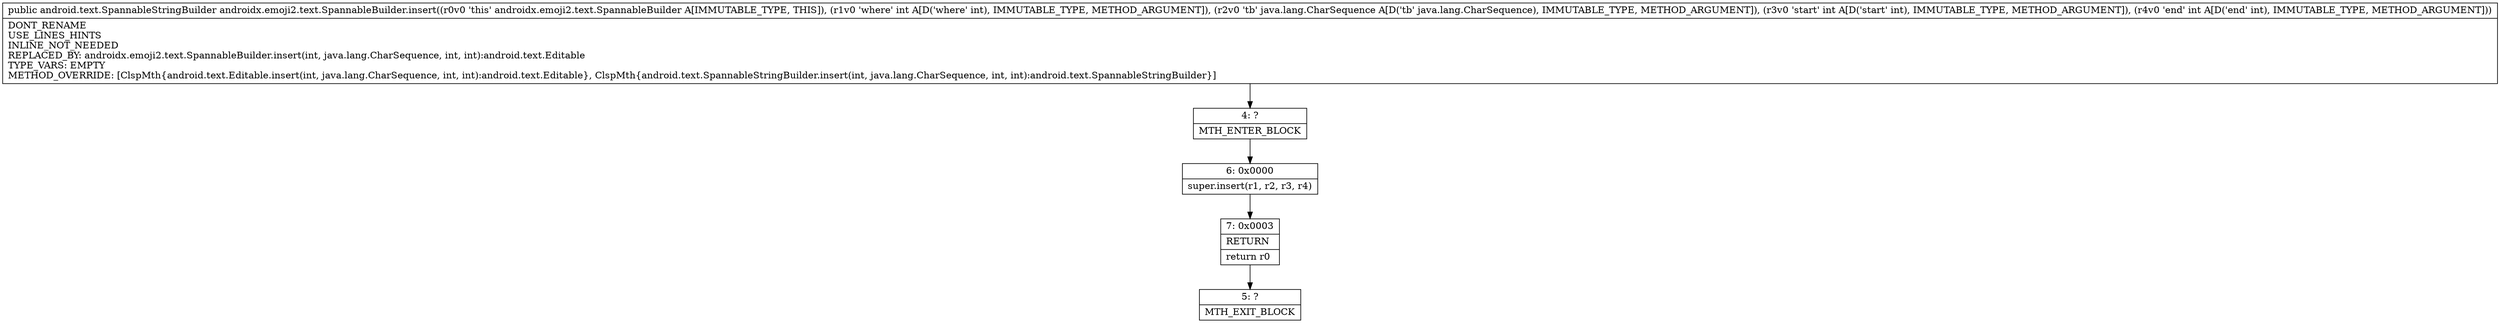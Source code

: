 digraph "CFG forandroidx.emoji2.text.SpannableBuilder.insert(ILjava\/lang\/CharSequence;II)Landroid\/text\/SpannableStringBuilder;" {
Node_4 [shape=record,label="{4\:\ ?|MTH_ENTER_BLOCK\l}"];
Node_6 [shape=record,label="{6\:\ 0x0000|super.insert(r1, r2, r3, r4)\l}"];
Node_7 [shape=record,label="{7\:\ 0x0003|RETURN\l|return r0\l}"];
Node_5 [shape=record,label="{5\:\ ?|MTH_EXIT_BLOCK\l}"];
MethodNode[shape=record,label="{public android.text.SpannableStringBuilder androidx.emoji2.text.SpannableBuilder.insert((r0v0 'this' androidx.emoji2.text.SpannableBuilder A[IMMUTABLE_TYPE, THIS]), (r1v0 'where' int A[D('where' int), IMMUTABLE_TYPE, METHOD_ARGUMENT]), (r2v0 'tb' java.lang.CharSequence A[D('tb' java.lang.CharSequence), IMMUTABLE_TYPE, METHOD_ARGUMENT]), (r3v0 'start' int A[D('start' int), IMMUTABLE_TYPE, METHOD_ARGUMENT]), (r4v0 'end' int A[D('end' int), IMMUTABLE_TYPE, METHOD_ARGUMENT]))  | DONT_RENAME\lUSE_LINES_HINTS\lINLINE_NOT_NEEDED\lREPLACED_BY: androidx.emoji2.text.SpannableBuilder.insert(int, java.lang.CharSequence, int, int):android.text.Editable\lTYPE_VARS: EMPTY\lMETHOD_OVERRIDE: [ClspMth\{android.text.Editable.insert(int, java.lang.CharSequence, int, int):android.text.Editable\}, ClspMth\{android.text.SpannableStringBuilder.insert(int, java.lang.CharSequence, int, int):android.text.SpannableStringBuilder\}]\l}"];
MethodNode -> Node_4;Node_4 -> Node_6;
Node_6 -> Node_7;
Node_7 -> Node_5;
}

